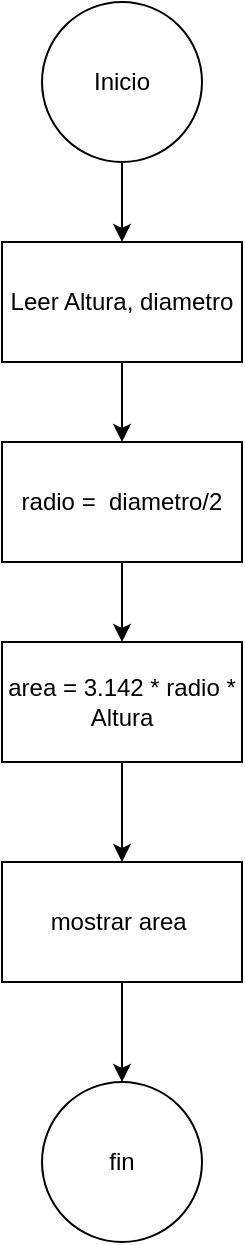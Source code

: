 <mxfile version="24.7.16">
  <diagram name="Page-1" id="gIHGDeHwqoSKlzGalIjc">
    <mxGraphModel dx="794" dy="412" grid="1" gridSize="10" guides="1" tooltips="1" connect="1" arrows="1" fold="1" page="1" pageScale="1" pageWidth="827" pageHeight="1169" math="0" shadow="0">
      <root>
        <mxCell id="0" />
        <mxCell id="1" parent="0" />
        <mxCell id="lABFYKXU82TZk-qSGURz-5" value="" style="edgeStyle=orthogonalEdgeStyle;rounded=0;orthogonalLoop=1;jettySize=auto;html=1;" edge="1" parent="1" source="lABFYKXU82TZk-qSGURz-3" target="lABFYKXU82TZk-qSGURz-4">
          <mxGeometry relative="1" as="geometry" />
        </mxCell>
        <mxCell id="lABFYKXU82TZk-qSGURz-3" value="Inicio" style="ellipse;whiteSpace=wrap;html=1;aspect=fixed;" vertex="1" parent="1">
          <mxGeometry x="370" y="180" width="80" height="80" as="geometry" />
        </mxCell>
        <mxCell id="lABFYKXU82TZk-qSGURz-7" value="" style="edgeStyle=orthogonalEdgeStyle;rounded=0;orthogonalLoop=1;jettySize=auto;html=1;" edge="1" parent="1" source="lABFYKXU82TZk-qSGURz-4" target="lABFYKXU82TZk-qSGURz-6">
          <mxGeometry relative="1" as="geometry" />
        </mxCell>
        <mxCell id="lABFYKXU82TZk-qSGURz-4" value="Leer Altura, diametro" style="whiteSpace=wrap;html=1;" vertex="1" parent="1">
          <mxGeometry x="350" y="300" width="120" height="60" as="geometry" />
        </mxCell>
        <mxCell id="lABFYKXU82TZk-qSGURz-9" value="" style="edgeStyle=orthogonalEdgeStyle;rounded=0;orthogonalLoop=1;jettySize=auto;html=1;" edge="1" parent="1" source="lABFYKXU82TZk-qSGURz-6" target="lABFYKXU82TZk-qSGURz-8">
          <mxGeometry relative="1" as="geometry" />
        </mxCell>
        <mxCell id="lABFYKXU82TZk-qSGURz-6" value="radio =&amp;nbsp; diametro/2" style="whiteSpace=wrap;html=1;" vertex="1" parent="1">
          <mxGeometry x="350" y="400" width="120" height="60" as="geometry" />
        </mxCell>
        <mxCell id="lABFYKXU82TZk-qSGURz-11" value="" style="edgeStyle=orthogonalEdgeStyle;rounded=0;orthogonalLoop=1;jettySize=auto;html=1;" edge="1" parent="1" source="lABFYKXU82TZk-qSGURz-8" target="lABFYKXU82TZk-qSGURz-10">
          <mxGeometry relative="1" as="geometry" />
        </mxCell>
        <mxCell id="lABFYKXU82TZk-qSGURz-8" value="area = 3.142 * radio * Altura" style="whiteSpace=wrap;html=1;" vertex="1" parent="1">
          <mxGeometry x="350" y="500" width="120" height="60" as="geometry" />
        </mxCell>
        <mxCell id="lABFYKXU82TZk-qSGURz-13" value="" style="edgeStyle=orthogonalEdgeStyle;rounded=0;orthogonalLoop=1;jettySize=auto;html=1;" edge="1" parent="1" source="lABFYKXU82TZk-qSGURz-10">
          <mxGeometry relative="1" as="geometry">
            <mxPoint x="410" y="720" as="targetPoint" />
          </mxGeometry>
        </mxCell>
        <mxCell id="lABFYKXU82TZk-qSGURz-10" value="mostrar area&amp;nbsp;" style="whiteSpace=wrap;html=1;" vertex="1" parent="1">
          <mxGeometry x="350" y="610" width="120" height="60" as="geometry" />
        </mxCell>
        <mxCell id="lABFYKXU82TZk-qSGURz-14" value="fin" style="ellipse;whiteSpace=wrap;html=1;aspect=fixed;" vertex="1" parent="1">
          <mxGeometry x="370" y="720" width="80" height="80" as="geometry" />
        </mxCell>
      </root>
    </mxGraphModel>
  </diagram>
</mxfile>
